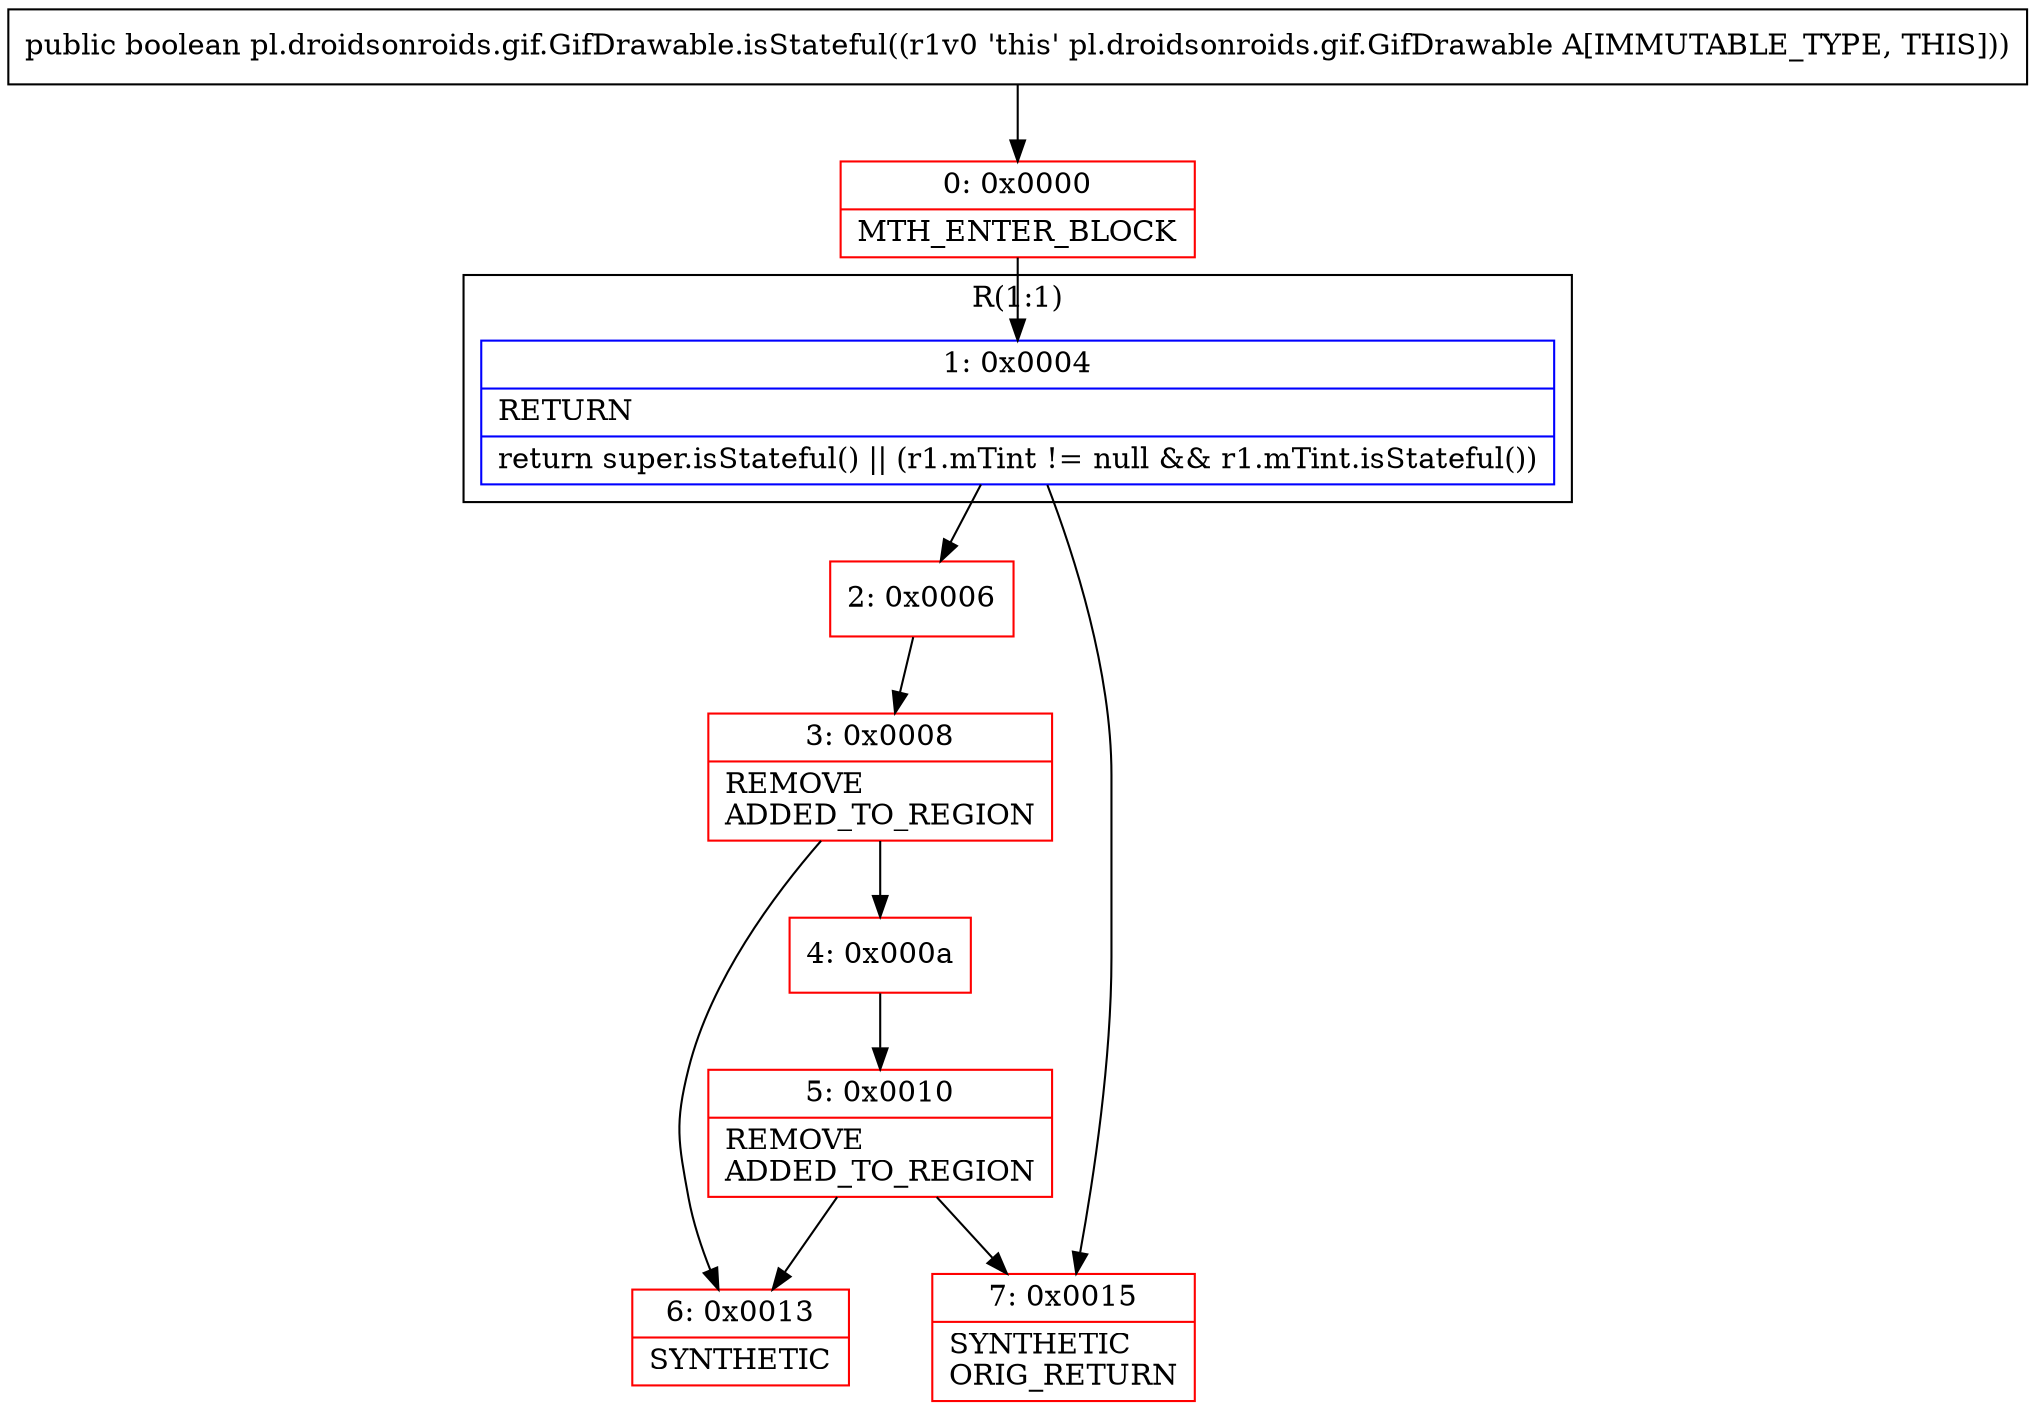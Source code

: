 digraph "CFG forpl.droidsonroids.gif.GifDrawable.isStateful()Z" {
subgraph cluster_Region_1605819771 {
label = "R(1:1)";
node [shape=record,color=blue];
Node_1 [shape=record,label="{1\:\ 0x0004|RETURN\l|return super.isStateful() \|\| (r1.mTint != null && r1.mTint.isStateful())\l}"];
}
Node_0 [shape=record,color=red,label="{0\:\ 0x0000|MTH_ENTER_BLOCK\l}"];
Node_2 [shape=record,color=red,label="{2\:\ 0x0006}"];
Node_3 [shape=record,color=red,label="{3\:\ 0x0008|REMOVE\lADDED_TO_REGION\l}"];
Node_4 [shape=record,color=red,label="{4\:\ 0x000a}"];
Node_5 [shape=record,color=red,label="{5\:\ 0x0010|REMOVE\lADDED_TO_REGION\l}"];
Node_6 [shape=record,color=red,label="{6\:\ 0x0013|SYNTHETIC\l}"];
Node_7 [shape=record,color=red,label="{7\:\ 0x0015|SYNTHETIC\lORIG_RETURN\l}"];
MethodNode[shape=record,label="{public boolean pl.droidsonroids.gif.GifDrawable.isStateful((r1v0 'this' pl.droidsonroids.gif.GifDrawable A[IMMUTABLE_TYPE, THIS])) }"];
MethodNode -> Node_0;
Node_1 -> Node_2;
Node_1 -> Node_7;
Node_0 -> Node_1;
Node_2 -> Node_3;
Node_3 -> Node_4;
Node_3 -> Node_6;
Node_4 -> Node_5;
Node_5 -> Node_6;
Node_5 -> Node_7;
}

